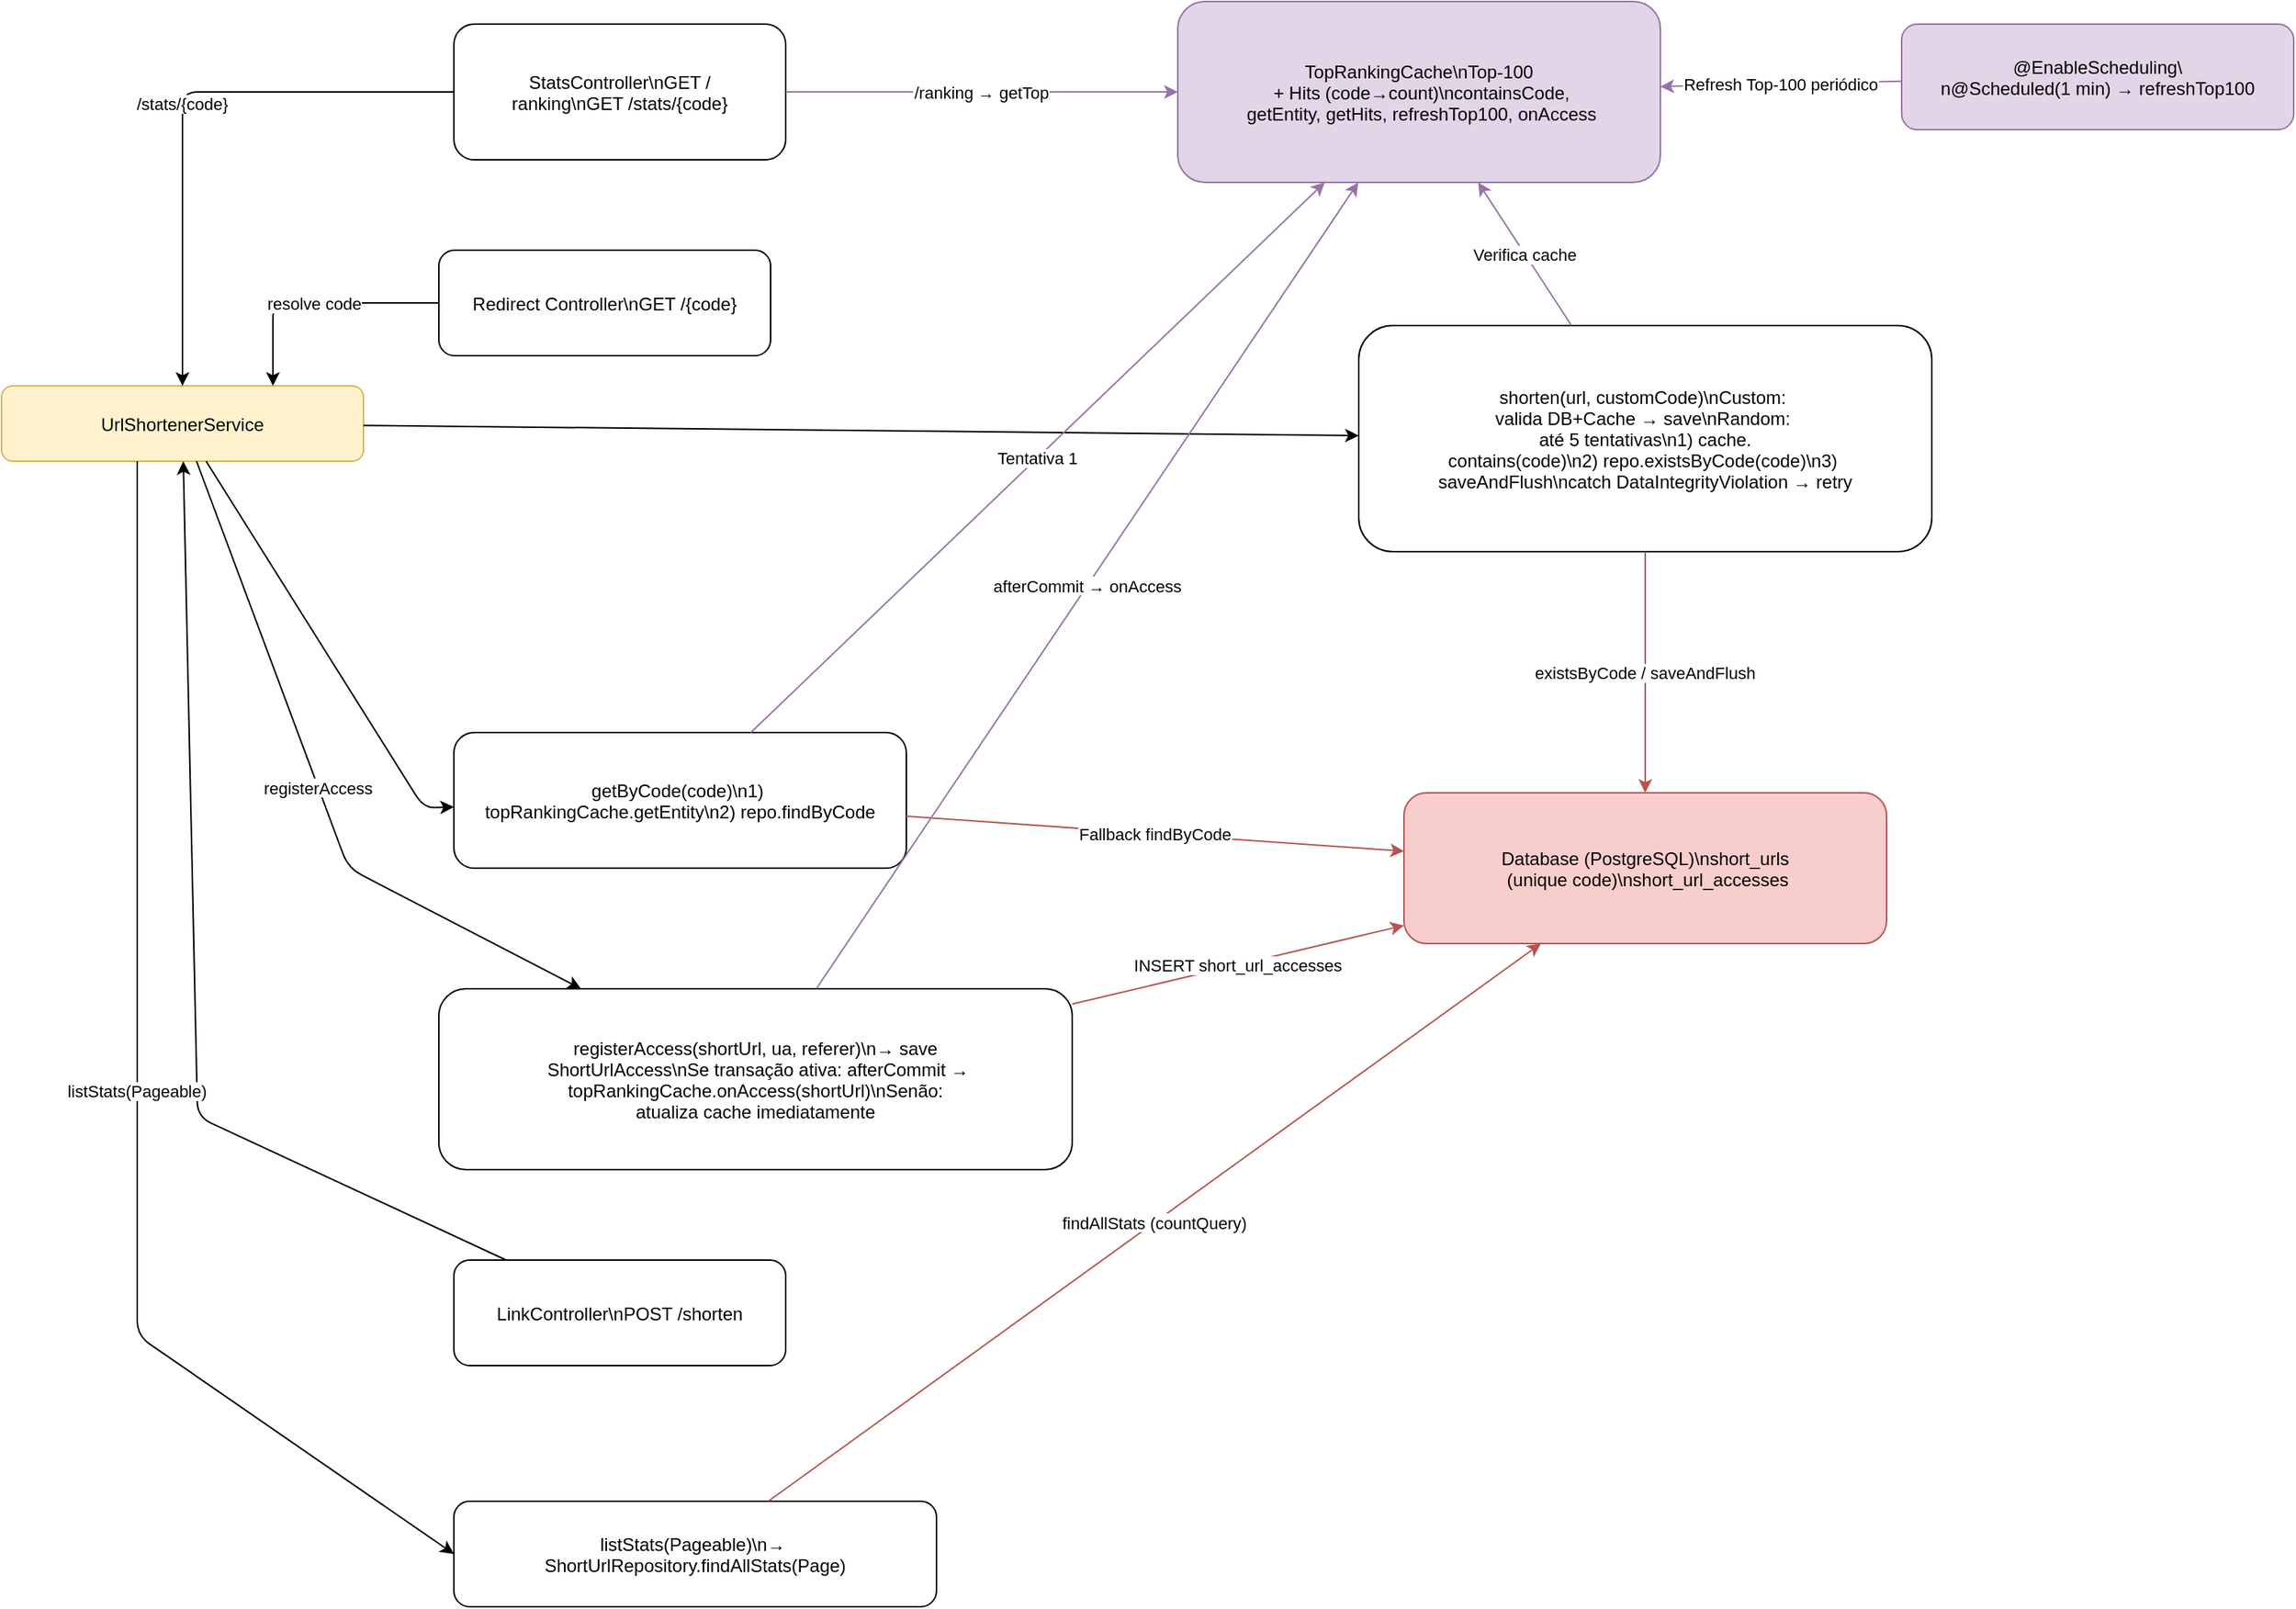 <mxfile version="28.2.5">
  <diagram id="backend-flow" name="Backend Flow">
    <mxGraphModel dx="1959" dy="874" grid="1" gridSize="10" guides="1" tooltips="1" connect="1" arrows="1" fold="1" page="1" pageScale="1" pageWidth="1920" pageHeight="1080" math="0" shadow="0">
      <root>
        <mxCell id="0" />
        <mxCell id="1" parent="0" />
        <mxCell id="linkCtrl" value="LinkController\nPOST /shorten" style="shape=rectangle;rounded=1;fillColor=#fff;strokeColor=#000;fontSize=12" parent="1" vertex="1">
          <mxGeometry x="320" y="960" width="220" height="70" as="geometry" />
        </mxCell>
        <mxCell id="statsCtrl" value="StatsController\nGET /&#xa;ranking\nGET /stats/{code}" style="shape=rectangle;rounded=1;fillColor=#fff;strokeColor=#000;fontSize=12" parent="1" vertex="1">
          <mxGeometry x="320" y="140" width="220" height="90" as="geometry" />
        </mxCell>
        <mxCell id="redirectCtrl" value="Redirect Controller\nGET /{code}" style="shape=rectangle;rounded=1;fillColor=#fff;strokeColor=#000;fontSize=12" parent="1" vertex="1">
          <mxGeometry x="310" y="290" width="220" height="70" as="geometry" />
        </mxCell>
        <mxCell id="service" value="UrlShortenerService" style="shape=rectangle;rounded=1;fillColor=#fff2cc;strokeColor=#d6b656;fontSize=12" parent="1" vertex="1">
          <mxGeometry x="20" y="380" width="240" height="50" as="geometry" />
        </mxCell>
        <mxCell id="shorten" value="shorten(url, customCode)\nCustom: &#xa;valida DB+Cache → save\nRandom: &#xa;até 5 tentativas\n1) cache.&#xa;contains(code)\n2) repo.existsByCode(code)\n3) &#xa;saveAndFlush\ncatch DataIntegrityViolation → retry" style="shape=rectangle;rounded=1;fillColor=#ffffff;strokeColor=#000000;fontSize=12" parent="1" vertex="1">
          <mxGeometry x="920" y="340" width="380" height="150" as="geometry" />
        </mxCell>
        <mxCell id="getByCode" value="getByCode(code)\n1) &#xa;topRankingCache.getEntity\n2) repo.findByCode" style="shape=rectangle;rounded=1;fillColor=#ffffff;strokeColor=#000000;fontSize=12" parent="1" vertex="1">
          <mxGeometry x="320" y="610" width="300" height="90" as="geometry" />
        </mxCell>
        <mxCell id="registerAccess" value="registerAccess(shortUrl, ua, referer)\n→ save&#xa; ShortUrlAccess\nSe transação ativa: afterCommit →&#xa; topRankingCache.onAccess(shortUrl)\nSenão: &#xa;atualiza cache imediatamente" style="shape=rectangle;rounded=1;fillColor=#ffffff;strokeColor=#000000;fontSize=12" parent="1" vertex="1">
          <mxGeometry x="310" y="780" width="420" height="120" as="geometry" />
        </mxCell>
        <mxCell id="listStats" value="listStats(Pageable)\n→ &#xa;ShortUrlRepository.findAllStats(Page)" style="shape=rectangle;rounded=1;fillColor=#ffffff;strokeColor=#000000;fontSize=12" parent="1" vertex="1">
          <mxGeometry x="320" y="1120" width="320" height="70" as="geometry" />
        </mxCell>
        <mxCell id="cache" value="TopRankingCache\nTop-100&#xa; + Hits (code→count)\ncontainsCode,&#xa; getEntity, getHits, refreshTop100, onAccess" style="shape=rectangle;rounded=1;fillColor=#e1d5e7;strokeColor=#9673a6;fontSize=12" parent="1" vertex="1">
          <mxGeometry x="800" y="125" width="320" height="120" as="geometry" />
        </mxCell>
        <mxCell id="scheduler" value="@EnableScheduling\&#xa;n@Scheduled(1 min) → refreshTop100" style="shape=rectangle;rounded=1;fillColor=#e1d5e7;strokeColor=#9673a6;fontSize=12" parent="1" vertex="1">
          <mxGeometry x="1280" y="140" width="260" height="70" as="geometry" />
        </mxCell>
        <mxCell id="db" value="Database (PostgreSQL)\nshort_urls&#xa; (unique code)\nshort_url_accesses" style="shape=rectangle;rounded=1;fillColor=#f8cecc;strokeColor=#b85450;fontSize=12" parent="1" vertex="1">
          <mxGeometry x="950" y="650" width="320" height="100" as="geometry" />
        </mxCell>
        <mxCell id="e1" style="endArrow=classic;strokeColor=#000" parent="1" source="linkCtrl" target="service" edge="1">
          <mxGeometry relative="1" as="geometry">
            <Array as="points">
              <mxPoint x="150" y="865" />
            </Array>
          </mxGeometry>
        </mxCell>
        <mxCell id="e2" style="endArrow=classic;strokeColor=#000" parent="1" source="service" target="shorten" edge="1">
          <mxGeometry relative="1" as="geometry" />
        </mxCell>
        <mxCell id="e3" value="Verifica cache" style="endArrow=classic;strokeColor=#9673a6;fontSize=11" parent="1" source="shorten" target="cache" edge="1">
          <mxGeometry relative="1" as="geometry" />
        </mxCell>
        <mxCell id="e4" value="existsByCode / saveAndFlush" style="endArrow=classic;strokeColor=#b85450;fontSize=11" parent="1" source="shorten" target="db" edge="1">
          <mxGeometry relative="1" as="geometry" />
        </mxCell>
        <mxCell id="e5" value="/ranking → getTop" style="endArrow=classic;strokeColor=#9673a6;fontSize=11" parent="1" source="statsCtrl" target="cache" edge="1">
          <mxGeometry relative="1" as="geometry" />
        </mxCell>
        <mxCell id="e6" value="/stats/{code}" style="endArrow=classic;strokeColor=#000;fontSize=11" parent="1" source="statsCtrl" target="service" edge="1">
          <mxGeometry relative="1" as="geometry">
            <Array as="points">
              <mxPoint x="140" y="185" />
            </Array>
          </mxGeometry>
        </mxCell>
        <mxCell id="e7" style="endArrow=classic;strokeColor=#000" parent="1" source="service" target="getByCode" edge="1">
          <mxGeometry relative="1" as="geometry">
            <Array as="points">
              <mxPoint x="300" y="660" />
            </Array>
          </mxGeometry>
        </mxCell>
        <mxCell id="e8" value="Tentativa 1" style="endArrow=classic;strokeColor=#9673a6;fontSize=11" parent="1" source="getByCode" target="cache" edge="1">
          <mxGeometry relative="1" as="geometry" />
        </mxCell>
        <mxCell id="e9" value="Fallback findByCode" style="endArrow=classic;strokeColor=#b85450;fontSize=11" parent="1" source="getByCode" target="db" edge="1">
          <mxGeometry relative="1" as="geometry" />
        </mxCell>
        <mxCell id="e10" value="resolve code" style="endArrow=classic;strokeColor=#000;fontSize=11;entryX=0.75;entryY=0;entryDx=0;entryDy=0;" parent="1" source="redirectCtrl" target="service" edge="1">
          <mxGeometry relative="1" as="geometry">
            <Array as="points">
              <mxPoint x="200" y="325" />
            </Array>
          </mxGeometry>
        </mxCell>
        <mxCell id="e11" value="registerAccess" style="endArrow=classic;strokeColor=#000;fontSize=11" parent="1" source="service" target="registerAccess" edge="1">
          <mxGeometry relative="1" as="geometry">
            <Array as="points">
              <mxPoint x="250" y="700" />
            </Array>
          </mxGeometry>
        </mxCell>
        <mxCell id="e12" value="INSERT short_url_accesses" style="endArrow=classic;strokeColor=#b85450;fontSize=11" parent="1" source="registerAccess" target="db" edge="1">
          <mxGeometry relative="1" as="geometry" />
        </mxCell>
        <mxCell id="e13" value="afterCommit → onAccess" style="endArrow=classic;strokeColor=#9673a6;fontSize=11" parent="1" source="registerAccess" target="cache" edge="1">
          <mxGeometry relative="1" as="geometry" />
        </mxCell>
        <mxCell id="e14" value="Refresh Top-100 periódico" style="endArrow=classic;strokeColor=#9673a6;fontSize=11" parent="1" source="scheduler" target="cache" edge="1">
          <mxGeometry relative="1" as="geometry" />
        </mxCell>
        <mxCell id="e15" value="listStats(Pageable)" style="endArrow=classic;strokeColor=#000;fontSize=11;entryX=0;entryY=0.5;entryDx=0;entryDy=0;" parent="1" target="listStats" edge="1">
          <mxGeometry relative="1" as="geometry">
            <mxPoint x="110" y="430.0" as="sourcePoint" />
            <mxPoint x="290" y="1007.353" as="targetPoint" />
            <Array as="points">
              <mxPoint x="110" y="1010" />
            </Array>
          </mxGeometry>
        </mxCell>
        <mxCell id="e16" value="findAllStats (countQuery)" style="endArrow=classic;strokeColor=#b85450;fontSize=11" parent="1" source="listStats" target="db" edge="1">
          <mxGeometry relative="1" as="geometry" />
        </mxCell>
      </root>
    </mxGraphModel>
  </diagram>
</mxfile>
